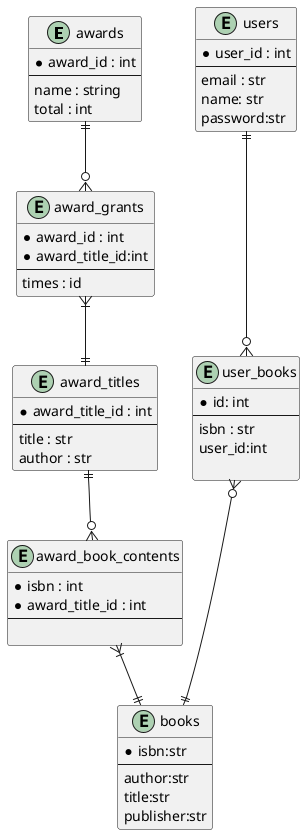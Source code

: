 @startuml

entity "awards" {
  * award_id : int
  --
  name : string
  total : int
}

entity "award_grants" {
  * award_id : int
  * award_title_id:int
  --
  times : id
}

entity "award_titles" {
  * award_title_id : int
  --
  title : str
  author : str
}


entity "award_book_contents" {
    *isbn : int
    *award_title_id : int
    --

}



awards ||--o{ award_grants

award_grants }|--|| award_titles

award_titles ||--o{ award_book_contents




' ユーザーのER図

entity "users" {
    *user_id : int
    --
    email : str
    name: str
    password:str
}

entity "user_books" {
    *id: int
    --
    isbn : str
    user_id:int
    
}

entity "books"{
    *isbn:str
    --
    author:str
    title:str
    publisher:str
}

users||---o{user_books

user_books}o---||books

award_book_contents}|--||books




@enduml
